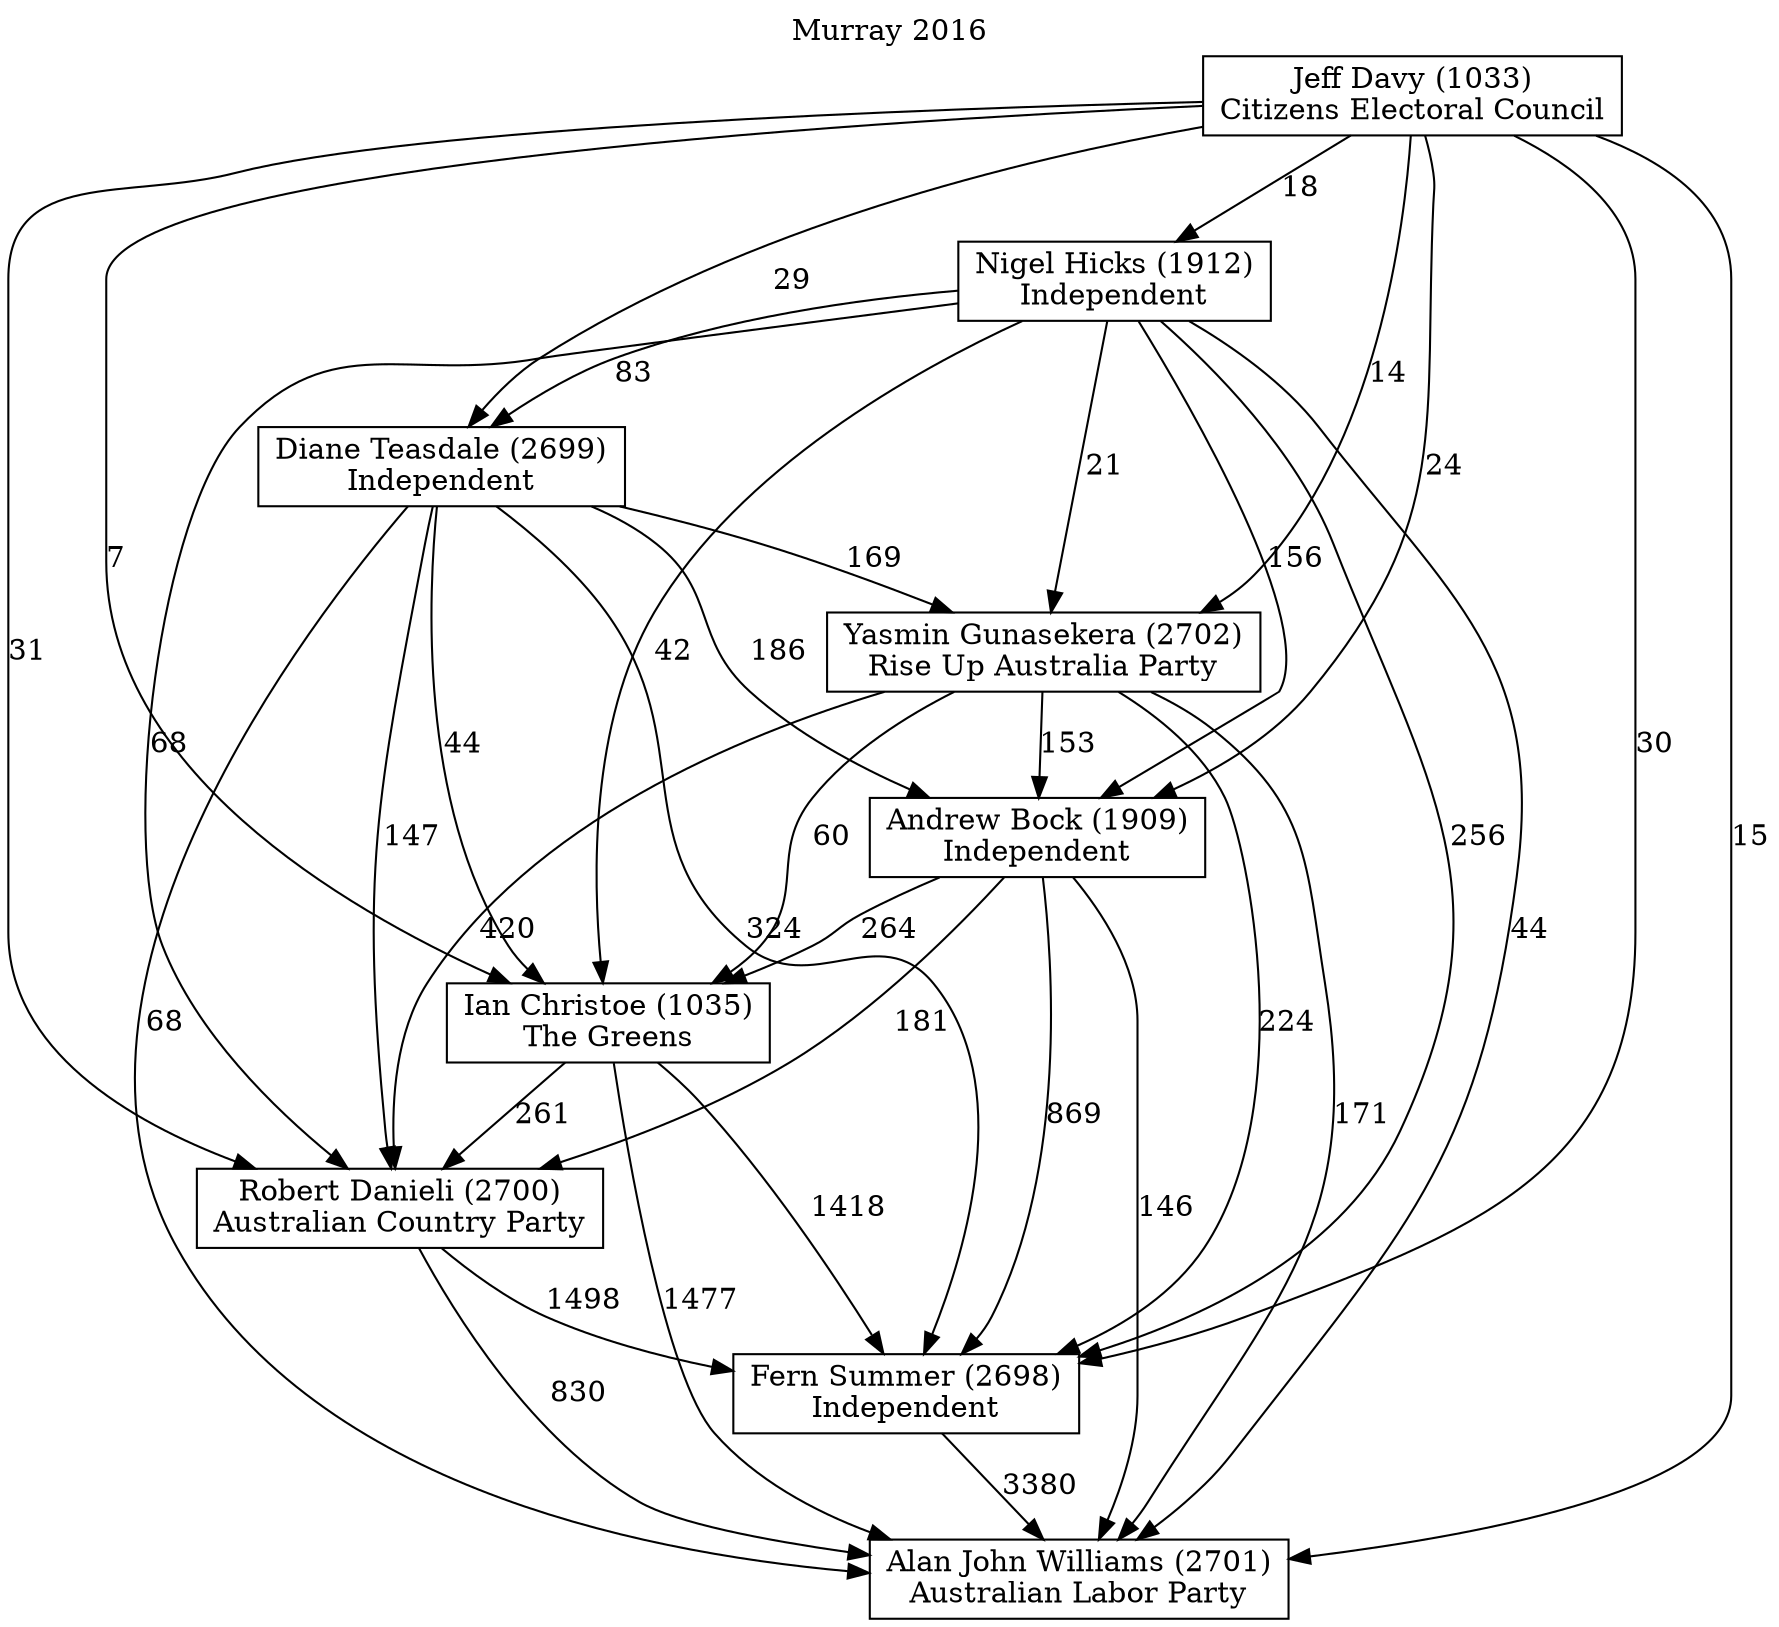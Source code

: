 // House preference flow
digraph "Alan John Williams (2701)_Murray_2016" {
	graph [label="Murray 2016" labelloc=t mclimit=10]
	node [shape=box]
	"Diane Teasdale (2699)" [label="Diane Teasdale (2699)
Independent"]
	"Alan John Williams (2701)" [label="Alan John Williams (2701)
Australian Labor Party"]
	"Ian Christoe (1035)" [label="Ian Christoe (1035)
The Greens"]
	"Fern Summer (2698)" [label="Fern Summer (2698)
Independent"]
	"Yasmin Gunasekera (2702)" [label="Yasmin Gunasekera (2702)
Rise Up Australia Party"]
	"Nigel Hicks (1912)" [label="Nigel Hicks (1912)
Independent"]
	"Andrew Bock (1909)" [label="Andrew Bock (1909)
Independent"]
	"Robert Danieli (2700)" [label="Robert Danieli (2700)
Australian Country Party"]
	"Jeff Davy (1033)" [label="Jeff Davy (1033)
Citizens Electoral Council"]
	"Jeff Davy (1033)" -> "Robert Danieli (2700)" [label=31]
	"Diane Teasdale (2699)" -> "Fern Summer (2698)" [label=324]
	"Jeff Davy (1033)" -> "Nigel Hicks (1912)" [label=18]
	"Jeff Davy (1033)" -> "Fern Summer (2698)" [label=30]
	"Yasmin Gunasekera (2702)" -> "Fern Summer (2698)" [label=224]
	"Nigel Hicks (1912)" -> "Andrew Bock (1909)" [label=156]
	"Jeff Davy (1033)" -> "Alan John Williams (2701)" [label=15]
	"Diane Teasdale (2699)" -> "Yasmin Gunasekera (2702)" [label=169]
	"Nigel Hicks (1912)" -> "Ian Christoe (1035)" [label=42]
	"Nigel Hicks (1912)" -> "Diane Teasdale (2699)" [label=83]
	"Diane Teasdale (2699)" -> "Alan John Williams (2701)" [label=68]
	"Diane Teasdale (2699)" -> "Ian Christoe (1035)" [label=44]
	"Andrew Bock (1909)" -> "Alan John Williams (2701)" [label=146]
	"Jeff Davy (1033)" -> "Ian Christoe (1035)" [label=7]
	"Jeff Davy (1033)" -> "Andrew Bock (1909)" [label=24]
	"Yasmin Gunasekera (2702)" -> "Robert Danieli (2700)" [label=420]
	"Robert Danieli (2700)" -> "Alan John Williams (2701)" [label=830]
	"Ian Christoe (1035)" -> "Fern Summer (2698)" [label=1418]
	"Yasmin Gunasekera (2702)" -> "Ian Christoe (1035)" [label=60]
	"Andrew Bock (1909)" -> "Fern Summer (2698)" [label=869]
	"Ian Christoe (1035)" -> "Robert Danieli (2700)" [label=261]
	"Yasmin Gunasekera (2702)" -> "Alan John Williams (2701)" [label=171]
	"Nigel Hicks (1912)" -> "Robert Danieli (2700)" [label=68]
	"Andrew Bock (1909)" -> "Robert Danieli (2700)" [label=181]
	"Nigel Hicks (1912)" -> "Yasmin Gunasekera (2702)" [label=21]
	"Fern Summer (2698)" -> "Alan John Williams (2701)" [label=3380]
	"Andrew Bock (1909)" -> "Ian Christoe (1035)" [label=264]
	"Ian Christoe (1035)" -> "Alan John Williams (2701)" [label=1477]
	"Diane Teasdale (2699)" -> "Robert Danieli (2700)" [label=147]
	"Jeff Davy (1033)" -> "Yasmin Gunasekera (2702)" [label=14]
	"Diane Teasdale (2699)" -> "Andrew Bock (1909)" [label=186]
	"Nigel Hicks (1912)" -> "Fern Summer (2698)" [label=256]
	"Yasmin Gunasekera (2702)" -> "Andrew Bock (1909)" [label=153]
	"Jeff Davy (1033)" -> "Diane Teasdale (2699)" [label=29]
	"Nigel Hicks (1912)" -> "Alan John Williams (2701)" [label=44]
	"Robert Danieli (2700)" -> "Fern Summer (2698)" [label=1498]
}
